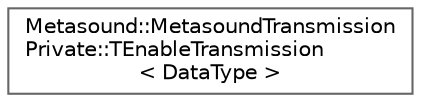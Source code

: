 digraph "Graphical Class Hierarchy"
{
 // INTERACTIVE_SVG=YES
 // LATEX_PDF_SIZE
  bgcolor="transparent";
  edge [fontname=Helvetica,fontsize=10,labelfontname=Helvetica,labelfontsize=10];
  node [fontname=Helvetica,fontsize=10,shape=box,height=0.2,width=0.4];
  rankdir="LR";
  Node0 [id="Node000000",label="Metasound::MetasoundTransmission\lPrivate::TEnableTransmission\l\< DataType \>",height=0.2,width=0.4,color="grey40", fillcolor="white", style="filled",URL="$da/dae/structMetasound_1_1MetasoundTransmissionPrivate_1_1TEnableTransmission.html",tooltip=" "];
}
